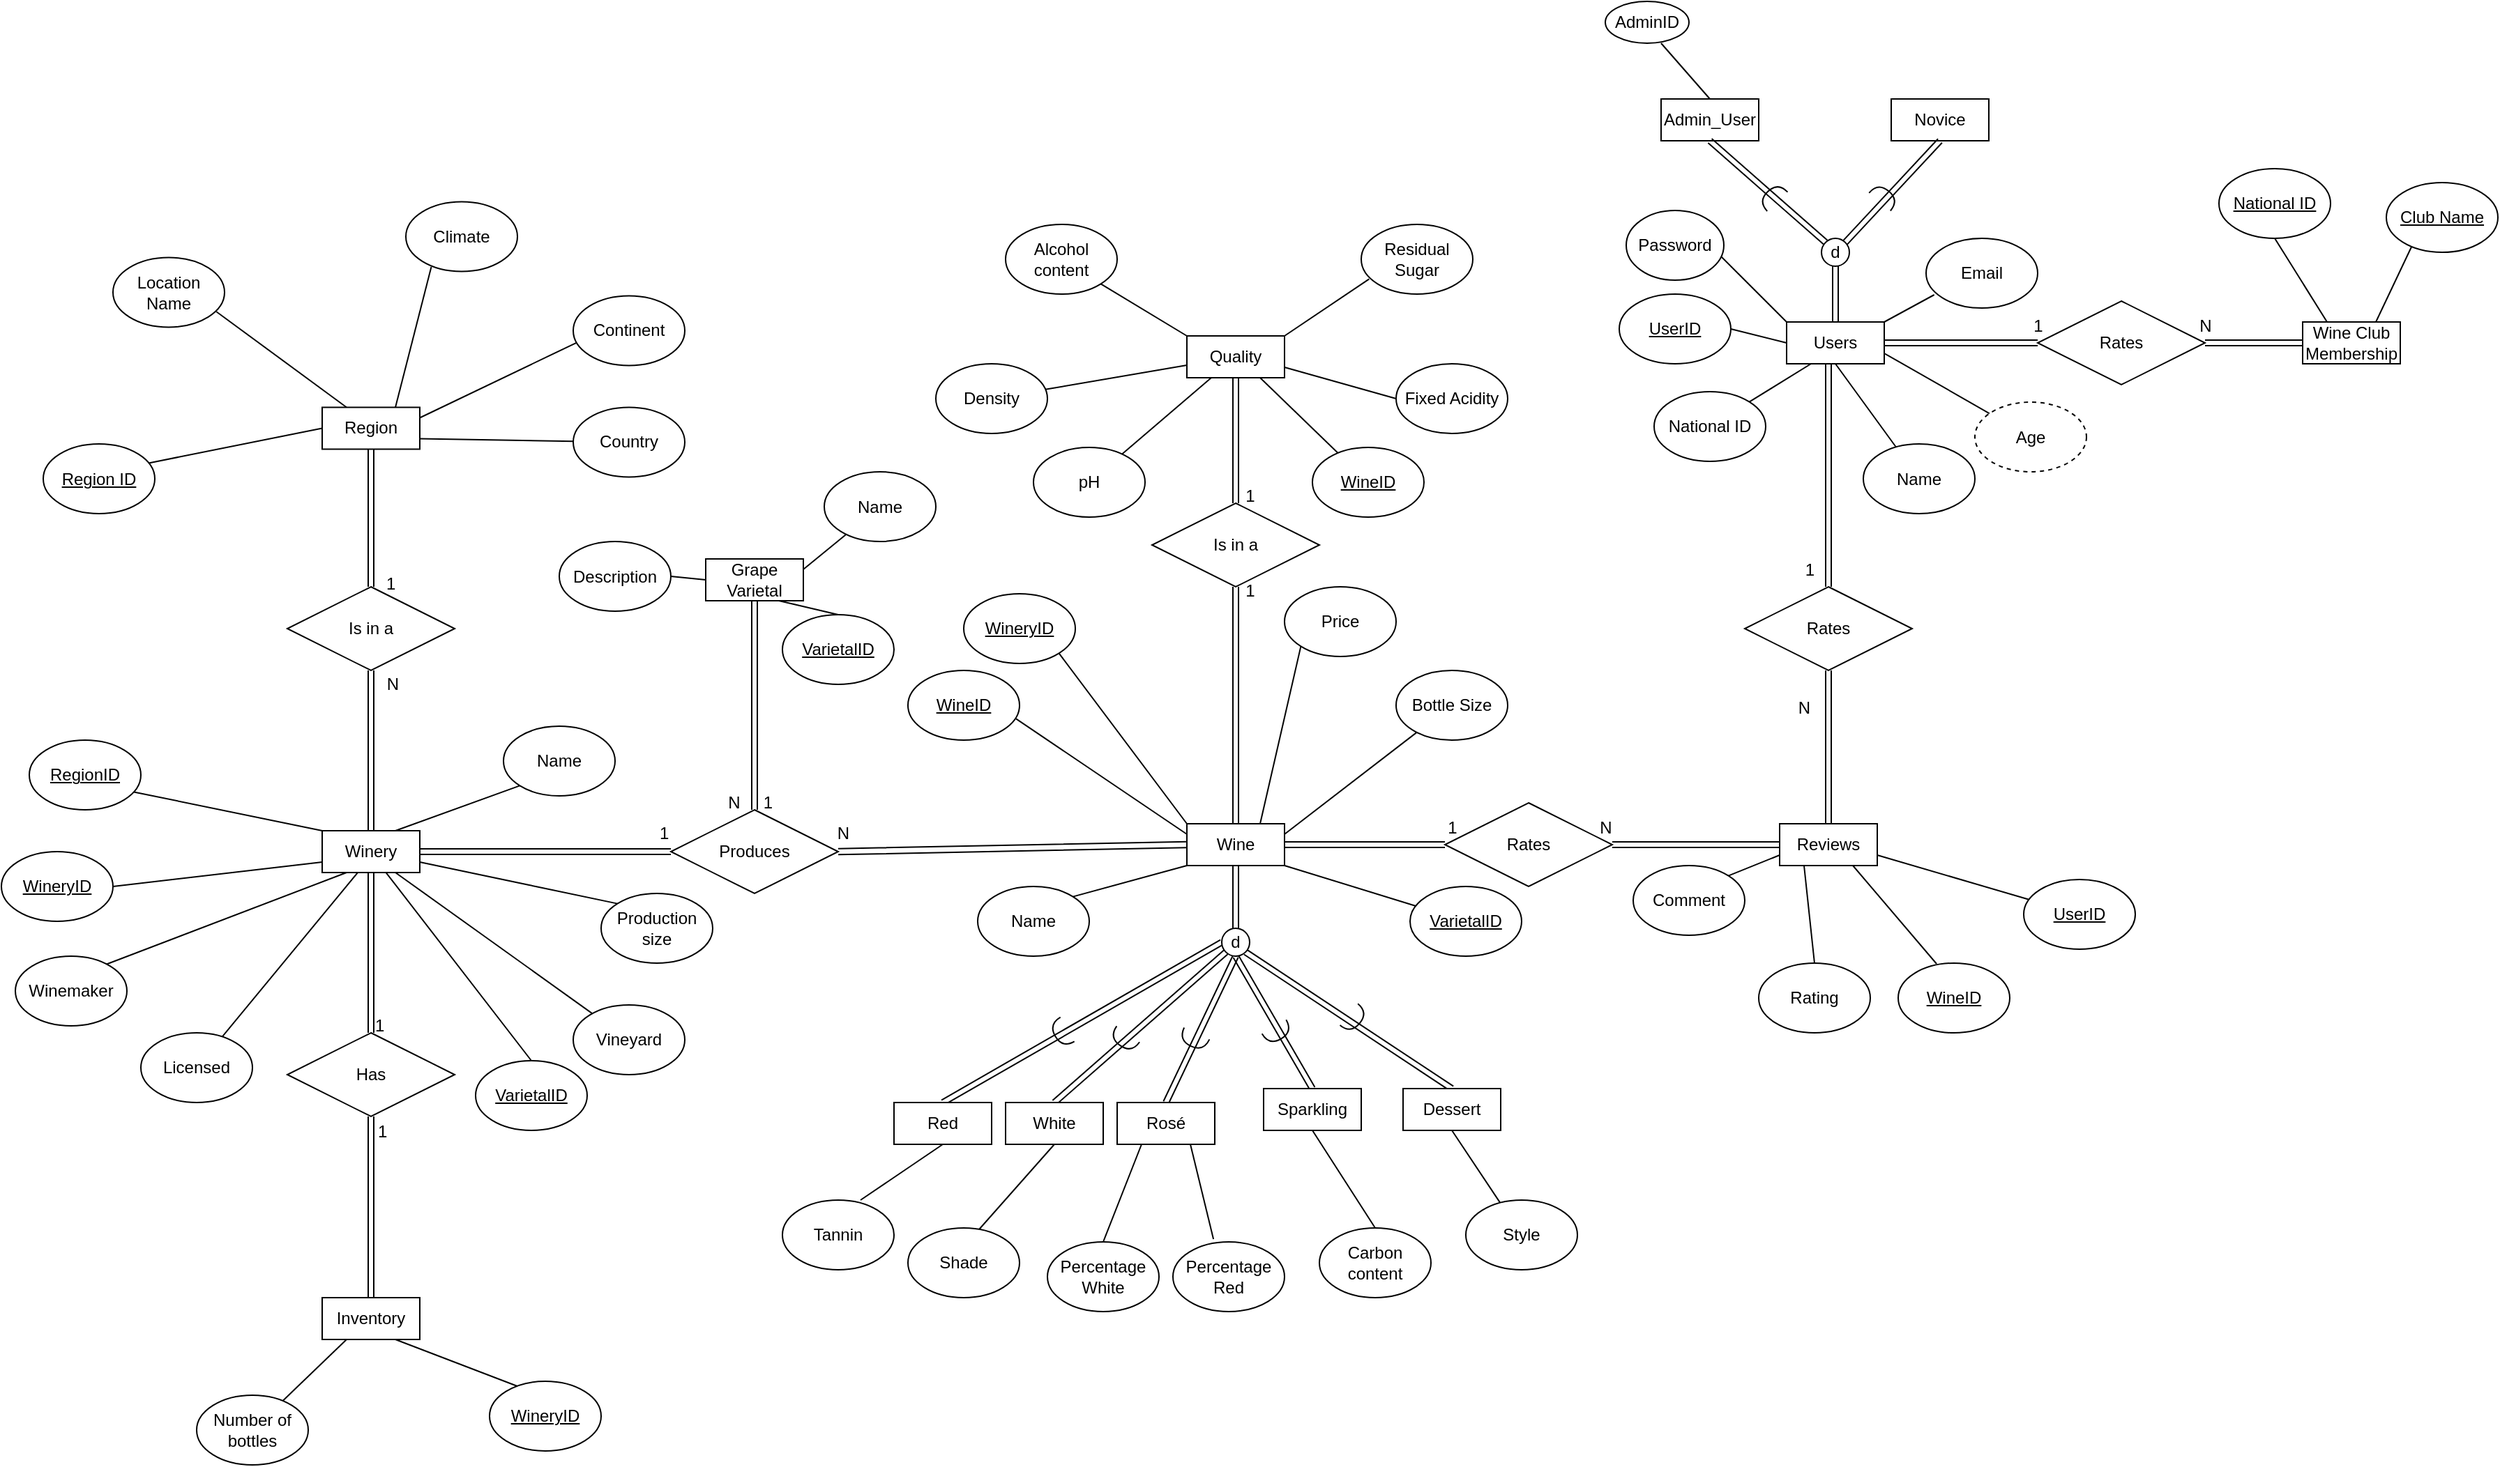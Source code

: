 <mxfile version="21.3.7" type="device">
  <diagram name="Page-1" id="_OWaajc-3fpwD0rDf2_s">
    <mxGraphModel dx="2388" dy="904" grid="1" gridSize="10" guides="1" tooltips="1" connect="1" arrows="1" fold="1" page="0" pageScale="1" pageWidth="1169" pageHeight="827" math="0" shadow="0">
      <root>
        <mxCell id="0" />
        <mxCell id="1" parent="0" />
        <mxCell id="yKqNTpvzBy1KA8ICd-nT-71" style="edgeStyle=none;rounded=0;orthogonalLoop=1;jettySize=auto;html=1;exitX=1;exitY=0;exitDx=0;exitDy=0;entryX=0.073;entryY=0.81;entryDx=0;entryDy=0;entryPerimeter=0;endArrow=none;endFill=0;" parent="1" source="yKqNTpvzBy1KA8ICd-nT-2" target="yKqNTpvzBy1KA8ICd-nT-70" edge="1">
          <mxGeometry relative="1" as="geometry" />
        </mxCell>
        <mxCell id="yKqNTpvzBy1KA8ICd-nT-72" style="edgeStyle=none;rounded=0;orthogonalLoop=1;jettySize=auto;html=1;exitX=1;exitY=0.75;exitDx=0;exitDy=0;endArrow=none;endFill=0;" parent="1" source="yKqNTpvzBy1KA8ICd-nT-2" target="yKqNTpvzBy1KA8ICd-nT-69" edge="1">
          <mxGeometry relative="1" as="geometry" />
        </mxCell>
        <mxCell id="yKqNTpvzBy1KA8ICd-nT-73" style="edgeStyle=none;rounded=0;orthogonalLoop=1;jettySize=auto;html=1;exitX=0.5;exitY=1;exitDx=0;exitDy=0;endArrow=none;endFill=0;" parent="1" source="yKqNTpvzBy1KA8ICd-nT-2" target="yKqNTpvzBy1KA8ICd-nT-68" edge="1">
          <mxGeometry relative="1" as="geometry" />
        </mxCell>
        <mxCell id="yKqNTpvzBy1KA8ICd-nT-74" style="edgeStyle=none;rounded=0;orthogonalLoop=1;jettySize=auto;html=1;exitX=0.25;exitY=1;exitDx=0;exitDy=0;entryX=1;entryY=0;entryDx=0;entryDy=0;endArrow=none;endFill=0;" parent="1" source="yKqNTpvzBy1KA8ICd-nT-2" target="yKqNTpvzBy1KA8ICd-nT-62" edge="1">
          <mxGeometry relative="1" as="geometry" />
        </mxCell>
        <mxCell id="yKqNTpvzBy1KA8ICd-nT-75" style="edgeStyle=none;rounded=0;orthogonalLoop=1;jettySize=auto;html=1;exitX=0;exitY=0.5;exitDx=0;exitDy=0;entryX=1;entryY=0.5;entryDx=0;entryDy=0;endArrow=none;endFill=0;" parent="1" source="yKqNTpvzBy1KA8ICd-nT-2" target="yKqNTpvzBy1KA8ICd-nT-61" edge="1">
          <mxGeometry relative="1" as="geometry" />
        </mxCell>
        <mxCell id="bBw4uAmNYkBWMHcCUEIj-27" style="edgeStyle=orthogonalEdgeStyle;rounded=0;orthogonalLoop=1;jettySize=auto;html=1;exitX=1;exitY=0.5;exitDx=0;exitDy=0;entryX=0;entryY=0.5;entryDx=0;entryDy=0;shape=link;" parent="1" source="yKqNTpvzBy1KA8ICd-nT-2" target="bBw4uAmNYkBWMHcCUEIj-26" edge="1">
          <mxGeometry relative="1" as="geometry" />
        </mxCell>
        <mxCell id="yKqNTpvzBy1KA8ICd-nT-2" value="Users" style="rounded=0;whiteSpace=wrap;html=1;" parent="1" vertex="1">
          <mxGeometry x="850" y="410" width="70" height="30" as="geometry" />
        </mxCell>
        <mxCell id="yKqNTpvzBy1KA8ICd-nT-3" value="d" style="ellipse;whiteSpace=wrap;html=1;aspect=fixed;" parent="1" vertex="1">
          <mxGeometry x="875" y="350" width="20" height="20" as="geometry" />
        </mxCell>
        <mxCell id="yKqNTpvzBy1KA8ICd-nT-4" value="" style="shape=link;html=1;rounded=0;entryX=0.5;entryY=0;entryDx=0;entryDy=0;exitX=0.5;exitY=1;exitDx=0;exitDy=0;" parent="1" source="yKqNTpvzBy1KA8ICd-nT-3" target="yKqNTpvzBy1KA8ICd-nT-2" edge="1">
          <mxGeometry width="100" relative="1" as="geometry">
            <mxPoint x="815" y="390" as="sourcePoint" />
            <mxPoint x="915" y="390" as="targetPoint" />
          </mxGeometry>
        </mxCell>
        <mxCell id="yKqNTpvzBy1KA8ICd-nT-5" value="Admin_User" style="rounded=0;whiteSpace=wrap;html=1;" parent="1" vertex="1">
          <mxGeometry x="760" y="250" width="70" height="30" as="geometry" />
        </mxCell>
        <mxCell id="yKqNTpvzBy1KA8ICd-nT-6" value="Novice" style="rounded=0;whiteSpace=wrap;html=1;" parent="1" vertex="1">
          <mxGeometry x="925" y="250" width="70" height="30" as="geometry" />
        </mxCell>
        <mxCell id="yKqNTpvzBy1KA8ICd-nT-8" value="" style="shape=link;html=1;rounded=0;entryX=1;entryY=0;entryDx=0;entryDy=0;exitX=0.5;exitY=1;exitDx=0;exitDy=0;" parent="1" source="yKqNTpvzBy1KA8ICd-nT-6" target="yKqNTpvzBy1KA8ICd-nT-3" edge="1">
          <mxGeometry width="100" relative="1" as="geometry">
            <mxPoint x="890" y="380" as="sourcePoint" />
            <mxPoint x="890" y="420" as="targetPoint" />
          </mxGeometry>
        </mxCell>
        <mxCell id="yKqNTpvzBy1KA8ICd-nT-9" value="" style="shape=link;html=1;rounded=0;entryX=0;entryY=0;entryDx=0;entryDy=0;exitX=0.5;exitY=1;exitDx=0;exitDy=0;" parent="1" source="yKqNTpvzBy1KA8ICd-nT-5" target="yKqNTpvzBy1KA8ICd-nT-3" edge="1">
          <mxGeometry width="100" relative="1" as="geometry">
            <mxPoint x="960" y="300" as="sourcePoint" />
            <mxPoint x="897" y="363" as="targetPoint" />
          </mxGeometry>
        </mxCell>
        <mxCell id="yKqNTpvzBy1KA8ICd-nT-85" style="edgeStyle=none;rounded=0;orthogonalLoop=1;jettySize=auto;html=1;exitX=0;exitY=0.75;exitDx=0;exitDy=0;entryX=1;entryY=0;entryDx=0;entryDy=0;endArrow=none;endFill=0;" parent="1" source="yKqNTpvzBy1KA8ICd-nT-10" target="yKqNTpvzBy1KA8ICd-nT-82" edge="1">
          <mxGeometry relative="1" as="geometry" />
        </mxCell>
        <mxCell id="yKqNTpvzBy1KA8ICd-nT-86" style="edgeStyle=none;rounded=0;orthogonalLoop=1;jettySize=auto;html=1;exitX=0.25;exitY=1;exitDx=0;exitDy=0;entryX=0.5;entryY=0;entryDx=0;entryDy=0;endArrow=none;endFill=0;" parent="1" source="yKqNTpvzBy1KA8ICd-nT-10" target="yKqNTpvzBy1KA8ICd-nT-81" edge="1">
          <mxGeometry relative="1" as="geometry" />
        </mxCell>
        <mxCell id="yKqNTpvzBy1KA8ICd-nT-87" style="edgeStyle=none;rounded=0;orthogonalLoop=1;jettySize=auto;html=1;exitX=0.75;exitY=1;exitDx=0;exitDy=0;entryX=0.344;entryY=0.01;entryDx=0;entryDy=0;entryPerimeter=0;endArrow=none;endFill=0;" parent="1" source="yKqNTpvzBy1KA8ICd-nT-10" target="yKqNTpvzBy1KA8ICd-nT-84" edge="1">
          <mxGeometry relative="1" as="geometry" />
        </mxCell>
        <mxCell id="yKqNTpvzBy1KA8ICd-nT-88" style="edgeStyle=none;rounded=0;orthogonalLoop=1;jettySize=auto;html=1;exitX=1;exitY=0.75;exitDx=0;exitDy=0;endArrow=none;endFill=0;" parent="1" source="yKqNTpvzBy1KA8ICd-nT-10" target="yKqNTpvzBy1KA8ICd-nT-83" edge="1">
          <mxGeometry relative="1" as="geometry" />
        </mxCell>
        <mxCell id="yKqNTpvzBy1KA8ICd-nT-10" value="Reviews" style="rounded=0;whiteSpace=wrap;html=1;" parent="1" vertex="1">
          <mxGeometry x="845" y="770" width="70" height="30" as="geometry" />
        </mxCell>
        <mxCell id="yKqNTpvzBy1KA8ICd-nT-96" style="edgeStyle=none;rounded=0;orthogonalLoop=1;jettySize=auto;html=1;exitX=0;exitY=0;exitDx=0;exitDy=0;entryX=1;entryY=1;entryDx=0;entryDy=0;endArrow=none;endFill=0;" parent="1" source="yKqNTpvzBy1KA8ICd-nT-12" target="yKqNTpvzBy1KA8ICd-nT-91" edge="1">
          <mxGeometry relative="1" as="geometry" />
        </mxCell>
        <mxCell id="yKqNTpvzBy1KA8ICd-nT-97" style="edgeStyle=none;rounded=0;orthogonalLoop=1;jettySize=auto;html=1;exitX=0.75;exitY=0;exitDx=0;exitDy=0;entryX=0;entryY=1;entryDx=0;entryDy=0;endArrow=none;endFill=0;" parent="1" source="yKqNTpvzBy1KA8ICd-nT-12" target="yKqNTpvzBy1KA8ICd-nT-92" edge="1">
          <mxGeometry relative="1" as="geometry" />
        </mxCell>
        <mxCell id="yKqNTpvzBy1KA8ICd-nT-98" style="edgeStyle=none;rounded=0;orthogonalLoop=1;jettySize=auto;html=1;exitX=1;exitY=0.25;exitDx=0;exitDy=0;endArrow=none;endFill=0;" parent="1" source="yKqNTpvzBy1KA8ICd-nT-12" target="yKqNTpvzBy1KA8ICd-nT-94" edge="1">
          <mxGeometry relative="1" as="geometry" />
        </mxCell>
        <mxCell id="yKqNTpvzBy1KA8ICd-nT-99" style="edgeStyle=none;rounded=0;orthogonalLoop=1;jettySize=auto;html=1;exitX=0;exitY=0.25;exitDx=0;exitDy=0;entryX=0.969;entryY=0.693;entryDx=0;entryDy=0;entryPerimeter=0;endArrow=none;endFill=0;" parent="1" source="yKqNTpvzBy1KA8ICd-nT-12" target="yKqNTpvzBy1KA8ICd-nT-90" edge="1">
          <mxGeometry relative="1" as="geometry" />
        </mxCell>
        <mxCell id="yKqNTpvzBy1KA8ICd-nT-100" style="edgeStyle=none;rounded=0;orthogonalLoop=1;jettySize=auto;html=1;exitX=0;exitY=1;exitDx=0;exitDy=0;entryX=1;entryY=0;entryDx=0;entryDy=0;endArrow=none;endFill=0;" parent="1" source="yKqNTpvzBy1KA8ICd-nT-12" target="yKqNTpvzBy1KA8ICd-nT-89" edge="1">
          <mxGeometry relative="1" as="geometry" />
        </mxCell>
        <mxCell id="yKqNTpvzBy1KA8ICd-nT-161" style="edgeStyle=none;rounded=0;orthogonalLoop=1;jettySize=auto;html=1;exitX=1;exitY=1;exitDx=0;exitDy=0;endArrow=none;endFill=0;" parent="1" source="yKqNTpvzBy1KA8ICd-nT-12" target="yKqNTpvzBy1KA8ICd-nT-159" edge="1">
          <mxGeometry relative="1" as="geometry" />
        </mxCell>
        <mxCell id="bBw4uAmNYkBWMHcCUEIj-21" style="edgeStyle=orthogonalEdgeStyle;rounded=0;orthogonalLoop=1;jettySize=auto;html=1;exitX=0.5;exitY=0;exitDx=0;exitDy=0;entryX=0.5;entryY=1;entryDx=0;entryDy=0;shape=link;" parent="1" source="yKqNTpvzBy1KA8ICd-nT-12" target="bBw4uAmNYkBWMHcCUEIj-20" edge="1">
          <mxGeometry relative="1" as="geometry" />
        </mxCell>
        <mxCell id="bBw4uAmNYkBWMHcCUEIj-32" style="edgeStyle=orthogonalEdgeStyle;rounded=0;orthogonalLoop=1;jettySize=auto;html=1;exitX=1;exitY=0.5;exitDx=0;exitDy=0;entryX=0;entryY=0.5;entryDx=0;entryDy=0;shape=link;" parent="1" source="yKqNTpvzBy1KA8ICd-nT-12" target="bBw4uAmNYkBWMHcCUEIj-31" edge="1">
          <mxGeometry relative="1" as="geometry" />
        </mxCell>
        <mxCell id="bBw4uAmNYkBWMHcCUEIj-51" style="edgeStyle=orthogonalEdgeStyle;rounded=0;orthogonalLoop=1;jettySize=auto;html=1;exitX=0.5;exitY=1;exitDx=0;exitDy=0;entryX=0.5;entryY=0;entryDx=0;entryDy=0;shape=link;" parent="1" source="yKqNTpvzBy1KA8ICd-nT-12" target="bBw4uAmNYkBWMHcCUEIj-50" edge="1">
          <mxGeometry relative="1" as="geometry" />
        </mxCell>
        <mxCell id="yKqNTpvzBy1KA8ICd-nT-12" value="Wine" style="rounded=0;whiteSpace=wrap;html=1;" parent="1" vertex="1">
          <mxGeometry x="420" y="770" width="70" height="30" as="geometry" />
        </mxCell>
        <mxCell id="yKqNTpvzBy1KA8ICd-nT-136" style="edgeStyle=none;rounded=0;orthogonalLoop=1;jettySize=auto;html=1;exitX=0.75;exitY=0;exitDx=0;exitDy=0;entryX=0;entryY=1;entryDx=0;entryDy=0;endArrow=none;endFill=0;" parent="1" source="yKqNTpvzBy1KA8ICd-nT-14" target="yKqNTpvzBy1KA8ICd-nT-125" edge="1">
          <mxGeometry relative="1" as="geometry" />
        </mxCell>
        <mxCell id="yKqNTpvzBy1KA8ICd-nT-137" style="edgeStyle=none;rounded=0;orthogonalLoop=1;jettySize=auto;html=1;exitX=0;exitY=0;exitDx=0;exitDy=0;entryX=0.938;entryY=0.744;entryDx=0;entryDy=0;entryPerimeter=0;endArrow=none;endFill=0;" parent="1" source="yKqNTpvzBy1KA8ICd-nT-14" target="yKqNTpvzBy1KA8ICd-nT-124" edge="1">
          <mxGeometry relative="1" as="geometry" />
        </mxCell>
        <mxCell id="yKqNTpvzBy1KA8ICd-nT-138" style="edgeStyle=none;rounded=0;orthogonalLoop=1;jettySize=auto;html=1;exitX=0;exitY=0.75;exitDx=0;exitDy=0;entryX=1;entryY=0.5;entryDx=0;entryDy=0;endArrow=none;endFill=0;" parent="1" source="yKqNTpvzBy1KA8ICd-nT-14" target="yKqNTpvzBy1KA8ICd-nT-123" edge="1">
          <mxGeometry relative="1" as="geometry" />
        </mxCell>
        <mxCell id="yKqNTpvzBy1KA8ICd-nT-141" style="edgeStyle=none;rounded=0;orthogonalLoop=1;jettySize=auto;html=1;exitX=1;exitY=0.75;exitDx=0;exitDy=0;entryX=0;entryY=0;entryDx=0;entryDy=0;endArrow=none;endFill=0;" parent="1" source="yKqNTpvzBy1KA8ICd-nT-14" target="yKqNTpvzBy1KA8ICd-nT-139" edge="1">
          <mxGeometry relative="1" as="geometry" />
        </mxCell>
        <mxCell id="yKqNTpvzBy1KA8ICd-nT-143" style="edgeStyle=none;rounded=0;orthogonalLoop=1;jettySize=auto;html=1;exitX=0.25;exitY=1;exitDx=0;exitDy=0;entryX=0.798;entryY=0.128;entryDx=0;entryDy=0;entryPerimeter=0;endArrow=none;endFill=0;" parent="1" source="yKqNTpvzBy1KA8ICd-nT-14" target="yKqNTpvzBy1KA8ICd-nT-142" edge="1">
          <mxGeometry relative="1" as="geometry" />
        </mxCell>
        <mxCell id="yKqNTpvzBy1KA8ICd-nT-147" style="edgeStyle=none;rounded=0;orthogonalLoop=1;jettySize=auto;html=1;exitX=0.374;exitY=0.973;exitDx=0;exitDy=0;exitPerimeter=0;endArrow=none;endFill=0;" parent="1" source="yKqNTpvzBy1KA8ICd-nT-14" target="yKqNTpvzBy1KA8ICd-nT-146" edge="1">
          <mxGeometry relative="1" as="geometry" />
        </mxCell>
        <mxCell id="bBw4uAmNYkBWMHcCUEIj-3" style="rounded=0;orthogonalLoop=1;jettySize=auto;html=1;exitX=0.643;exitY=0.967;exitDx=0;exitDy=0;entryX=0.5;entryY=0;entryDx=0;entryDy=0;endArrow=none;endFill=0;exitPerimeter=0;" parent="1" source="yKqNTpvzBy1KA8ICd-nT-14" target="bBw4uAmNYkBWMHcCUEIj-2" edge="1">
          <mxGeometry relative="1" as="geometry" />
        </mxCell>
        <mxCell id="bBw4uAmNYkBWMHcCUEIj-9" style="edgeStyle=orthogonalEdgeStyle;rounded=0;orthogonalLoop=1;jettySize=auto;html=1;exitX=0.5;exitY=0;exitDx=0;exitDy=0;entryX=0.5;entryY=1;entryDx=0;entryDy=0;shape=link;" parent="1" source="yKqNTpvzBy1KA8ICd-nT-14" target="bBw4uAmNYkBWMHcCUEIj-8" edge="1">
          <mxGeometry relative="1" as="geometry" />
        </mxCell>
        <mxCell id="bBw4uAmNYkBWMHcCUEIj-16" style="edgeStyle=orthogonalEdgeStyle;rounded=0;orthogonalLoop=1;jettySize=auto;html=1;exitX=0.5;exitY=1;exitDx=0;exitDy=0;entryX=0.5;entryY=0;entryDx=0;entryDy=0;shape=link;" parent="1" source="yKqNTpvzBy1KA8ICd-nT-14" target="bBw4uAmNYkBWMHcCUEIj-15" edge="1">
          <mxGeometry relative="1" as="geometry" />
        </mxCell>
        <mxCell id="yKqNTpvzBy1KA8ICd-nT-14" value="Winery" style="rounded=0;whiteSpace=wrap;html=1;" parent="1" vertex="1">
          <mxGeometry x="-200" y="775" width="70" height="30" as="geometry" />
        </mxCell>
        <mxCell id="yKqNTpvzBy1KA8ICd-nT-47" style="edgeStyle=none;rounded=0;orthogonalLoop=1;jettySize=auto;html=1;exitX=0;exitY=0.5;exitDx=0;exitDy=0;entryX=0.938;entryY=0.277;entryDx=0;entryDy=0;endArrow=none;endFill=0;entryPerimeter=0;" parent="1" source="yKqNTpvzBy1KA8ICd-nT-15" target="yKqNTpvzBy1KA8ICd-nT-45" edge="1">
          <mxGeometry relative="1" as="geometry" />
        </mxCell>
        <mxCell id="yKqNTpvzBy1KA8ICd-nT-48" style="edgeStyle=none;rounded=0;orthogonalLoop=1;jettySize=auto;html=1;exitX=0.25;exitY=0;exitDx=0;exitDy=0;entryX=0.927;entryY=0.777;entryDx=0;entryDy=0;endArrow=none;endFill=0;entryPerimeter=0;" parent="1" source="yKqNTpvzBy1KA8ICd-nT-15" target="yKqNTpvzBy1KA8ICd-nT-46" edge="1">
          <mxGeometry relative="1" as="geometry" />
        </mxCell>
        <mxCell id="yKqNTpvzBy1KA8ICd-nT-50" style="edgeStyle=none;rounded=0;orthogonalLoop=1;jettySize=auto;html=1;exitX=0.75;exitY=0;exitDx=0;exitDy=0;entryX=0.228;entryY=0.936;entryDx=0;entryDy=0;endArrow=none;endFill=0;entryPerimeter=0;" parent="1" source="yKqNTpvzBy1KA8ICd-nT-15" target="yKqNTpvzBy1KA8ICd-nT-49" edge="1">
          <mxGeometry relative="1" as="geometry" />
        </mxCell>
        <mxCell id="yKqNTpvzBy1KA8ICd-nT-52" style="edgeStyle=none;rounded=0;orthogonalLoop=1;jettySize=auto;html=1;exitX=1;exitY=0.25;exitDx=0;exitDy=0;entryX=0.048;entryY=0.658;entryDx=0;entryDy=0;entryPerimeter=0;endArrow=none;endFill=0;" parent="1" source="yKqNTpvzBy1KA8ICd-nT-15" target="yKqNTpvzBy1KA8ICd-nT-51" edge="1">
          <mxGeometry relative="1" as="geometry" />
        </mxCell>
        <mxCell id="yKqNTpvzBy1KA8ICd-nT-55" style="edgeStyle=none;rounded=0;orthogonalLoop=1;jettySize=auto;html=1;exitX=1;exitY=0.75;exitDx=0;exitDy=0;endArrow=none;endFill=0;" parent="1" source="yKqNTpvzBy1KA8ICd-nT-15" target="yKqNTpvzBy1KA8ICd-nT-54" edge="1">
          <mxGeometry relative="1" as="geometry" />
        </mxCell>
        <mxCell id="yKqNTpvzBy1KA8ICd-nT-15" value="Region" style="rounded=0;whiteSpace=wrap;html=1;" parent="1" vertex="1">
          <mxGeometry x="-200" y="471.25" width="70" height="30" as="geometry" />
        </mxCell>
        <mxCell id="yKqNTpvzBy1KA8ICd-nT-151" style="edgeStyle=none;rounded=0;orthogonalLoop=1;jettySize=auto;html=1;exitX=0.25;exitY=1;exitDx=0;exitDy=0;endArrow=none;endFill=0;" parent="1" source="yKqNTpvzBy1KA8ICd-nT-16" target="yKqNTpvzBy1KA8ICd-nT-150" edge="1">
          <mxGeometry relative="1" as="geometry" />
        </mxCell>
        <mxCell id="yKqNTpvzBy1KA8ICd-nT-153" style="edgeStyle=none;rounded=0;orthogonalLoop=1;jettySize=auto;html=1;exitX=0.75;exitY=1;exitDx=0;exitDy=0;entryX=0.253;entryY=0.072;entryDx=0;entryDy=0;entryPerimeter=0;endArrow=none;endFill=0;" parent="1" source="yKqNTpvzBy1KA8ICd-nT-16" target="yKqNTpvzBy1KA8ICd-nT-152" edge="1">
          <mxGeometry relative="1" as="geometry" />
        </mxCell>
        <mxCell id="yKqNTpvzBy1KA8ICd-nT-16" value="Inventory" style="rounded=0;whiteSpace=wrap;html=1;" parent="1" vertex="1">
          <mxGeometry x="-200" y="1110" width="70" height="30" as="geometry" />
        </mxCell>
        <mxCell id="bBw4uAmNYkBWMHcCUEIj-40" style="rounded=0;orthogonalLoop=1;jettySize=auto;html=1;exitX=0.5;exitY=1;exitDx=0;exitDy=0;entryX=0.7;entryY=0;entryDx=0;entryDy=0;endArrow=none;endFill=0;entryPerimeter=0;" parent="1" source="yKqNTpvzBy1KA8ICd-nT-17" target="bBw4uAmNYkBWMHcCUEIj-36" edge="1">
          <mxGeometry relative="1" as="geometry" />
        </mxCell>
        <mxCell id="bBw4uAmNYkBWMHcCUEIj-53" style="edgeStyle=none;rounded=0;orthogonalLoop=1;jettySize=auto;html=1;exitX=0.5;exitY=0;exitDx=0;exitDy=0;entryX=0;entryY=0.5;entryDx=0;entryDy=0;shape=link;" parent="1" source="yKqNTpvzBy1KA8ICd-nT-17" target="bBw4uAmNYkBWMHcCUEIj-50" edge="1">
          <mxGeometry relative="1" as="geometry" />
        </mxCell>
        <mxCell id="yKqNTpvzBy1KA8ICd-nT-17" value="Red" style="rounded=0;whiteSpace=wrap;html=1;" parent="1" vertex="1">
          <mxGeometry x="210" y="970" width="70" height="30" as="geometry" />
        </mxCell>
        <mxCell id="yKqNTpvzBy1KA8ICd-nT-102" style="edgeStyle=none;rounded=0;orthogonalLoop=1;jettySize=auto;html=1;exitX=0.5;exitY=1;exitDx=0;exitDy=0;endArrow=none;endFill=0;" parent="1" source="yKqNTpvzBy1KA8ICd-nT-18" target="yKqNTpvzBy1KA8ICd-nT-101" edge="1">
          <mxGeometry relative="1" as="geometry" />
        </mxCell>
        <mxCell id="bBw4uAmNYkBWMHcCUEIj-57" style="edgeStyle=none;rounded=0;orthogonalLoop=1;jettySize=auto;html=1;exitX=0.5;exitY=0;exitDx=0;exitDy=0;entryX=1;entryY=1;entryDx=0;entryDy=0;shape=link;movable=0;resizable=0;rotatable=0;deletable=0;editable=0;locked=1;connectable=0;" parent="1" source="yKqNTpvzBy1KA8ICd-nT-18" target="bBw4uAmNYkBWMHcCUEIj-50" edge="1">
          <mxGeometry relative="1" as="geometry" />
        </mxCell>
        <mxCell id="yKqNTpvzBy1KA8ICd-nT-18" value="Dessert" style="rounded=0;whiteSpace=wrap;html=1;" parent="1" vertex="1">
          <mxGeometry x="575" y="960" width="70" height="30" as="geometry" />
        </mxCell>
        <mxCell id="bBw4uAmNYkBWMHcCUEIj-42" style="rounded=0;orthogonalLoop=1;jettySize=auto;html=1;exitX=0.5;exitY=1;exitDx=0;exitDy=0;entryX=0.638;entryY=0.02;entryDx=0;entryDy=0;endArrow=none;endFill=0;entryPerimeter=0;" parent="1" source="yKqNTpvzBy1KA8ICd-nT-20" target="bBw4uAmNYkBWMHcCUEIj-41" edge="1">
          <mxGeometry relative="1" as="geometry" />
        </mxCell>
        <mxCell id="bBw4uAmNYkBWMHcCUEIj-54" style="edgeStyle=none;rounded=0;orthogonalLoop=1;jettySize=auto;html=1;exitX=0.5;exitY=0;exitDx=0;exitDy=0;entryX=0;entryY=1;entryDx=0;entryDy=0;shape=link;movable=0;resizable=0;rotatable=0;deletable=0;editable=0;locked=1;connectable=0;" parent="1" source="yKqNTpvzBy1KA8ICd-nT-20" target="bBw4uAmNYkBWMHcCUEIj-50" edge="1">
          <mxGeometry relative="1" as="geometry" />
        </mxCell>
        <mxCell id="yKqNTpvzBy1KA8ICd-nT-20" value="White" style="rounded=0;whiteSpace=wrap;html=1;" parent="1" vertex="1">
          <mxGeometry x="290" y="970" width="70" height="30" as="geometry" />
        </mxCell>
        <mxCell id="bBw4uAmNYkBWMHcCUEIj-47" style="rounded=0;orthogonalLoop=1;jettySize=auto;html=1;exitX=0.25;exitY=1;exitDx=0;exitDy=0;entryX=0.5;entryY=0;entryDx=0;entryDy=0;endArrow=none;endFill=0;" parent="1" source="yKqNTpvzBy1KA8ICd-nT-21" target="bBw4uAmNYkBWMHcCUEIj-45" edge="1">
          <mxGeometry relative="1" as="geometry" />
        </mxCell>
        <mxCell id="bBw4uAmNYkBWMHcCUEIj-48" style="rounded=0;orthogonalLoop=1;jettySize=auto;html=1;exitX=0.75;exitY=1;exitDx=0;exitDy=0;entryX=0.363;entryY=-0.04;entryDx=0;entryDy=0;entryPerimeter=0;endArrow=none;endFill=0;" parent="1" source="yKqNTpvzBy1KA8ICd-nT-21" target="bBw4uAmNYkBWMHcCUEIj-46" edge="1">
          <mxGeometry relative="1" as="geometry" />
        </mxCell>
        <mxCell id="bBw4uAmNYkBWMHcCUEIj-55" style="edgeStyle=none;rounded=0;orthogonalLoop=1;jettySize=auto;html=1;exitX=0.5;exitY=0;exitDx=0;exitDy=0;entryX=0.5;entryY=1;entryDx=0;entryDy=0;shape=link;movable=0;resizable=0;rotatable=0;deletable=0;editable=0;locked=1;connectable=0;" parent="1" source="yKqNTpvzBy1KA8ICd-nT-21" target="bBw4uAmNYkBWMHcCUEIj-50" edge="1">
          <mxGeometry relative="1" as="geometry" />
        </mxCell>
        <mxCell id="yKqNTpvzBy1KA8ICd-nT-21" value="Rosé" style="rounded=0;whiteSpace=wrap;html=1;" parent="1" vertex="1">
          <mxGeometry x="370" y="970" width="70" height="30" as="geometry" />
        </mxCell>
        <mxCell id="bBw4uAmNYkBWMHcCUEIj-44" style="rounded=0;orthogonalLoop=1;jettySize=auto;html=1;exitX=0.5;exitY=1;exitDx=0;exitDy=0;entryX=0.5;entryY=0;entryDx=0;entryDy=0;endArrow=none;endFill=0;" parent="1" source="yKqNTpvzBy1KA8ICd-nT-22" target="bBw4uAmNYkBWMHcCUEIj-43" edge="1">
          <mxGeometry relative="1" as="geometry" />
        </mxCell>
        <mxCell id="bBw4uAmNYkBWMHcCUEIj-56" style="edgeStyle=none;rounded=0;orthogonalLoop=1;jettySize=auto;html=1;exitX=0.5;exitY=0;exitDx=0;exitDy=0;entryX=0.5;entryY=1;entryDx=0;entryDy=0;shape=link;movable=0;resizable=0;rotatable=0;deletable=0;editable=0;locked=1;connectable=0;" parent="1" source="yKqNTpvzBy1KA8ICd-nT-22" target="bBw4uAmNYkBWMHcCUEIj-50" edge="1">
          <mxGeometry relative="1" as="geometry" />
        </mxCell>
        <mxCell id="yKqNTpvzBy1KA8ICd-nT-22" value="Sparkling" style="rounded=0;whiteSpace=wrap;html=1;" parent="1" vertex="1">
          <mxGeometry x="475" y="960" width="70" height="30" as="geometry" />
        </mxCell>
        <mxCell id="yKqNTpvzBy1KA8ICd-nT-115" style="edgeStyle=none;rounded=0;orthogonalLoop=1;jettySize=auto;html=1;exitX=0;exitY=0;exitDx=0;exitDy=0;entryX=1;entryY=1;entryDx=0;entryDy=0;endArrow=none;endFill=0;" parent="1" source="yKqNTpvzBy1KA8ICd-nT-24" target="yKqNTpvzBy1KA8ICd-nT-109" edge="1">
          <mxGeometry relative="1" as="geometry" />
        </mxCell>
        <mxCell id="yKqNTpvzBy1KA8ICd-nT-116" value="" style="edgeStyle=none;rounded=0;orthogonalLoop=1;jettySize=auto;html=1;endArrow=none;endFill=0;" parent="1" source="yKqNTpvzBy1KA8ICd-nT-24" target="yKqNTpvzBy1KA8ICd-nT-110" edge="1">
          <mxGeometry relative="1" as="geometry" />
        </mxCell>
        <mxCell id="yKqNTpvzBy1KA8ICd-nT-117" style="edgeStyle=none;rounded=0;orthogonalLoop=1;jettySize=auto;html=1;exitX=0.25;exitY=1;exitDx=0;exitDy=0;endArrow=none;endFill=0;" parent="1" source="yKqNTpvzBy1KA8ICd-nT-24" target="yKqNTpvzBy1KA8ICd-nT-111" edge="1">
          <mxGeometry relative="1" as="geometry" />
        </mxCell>
        <mxCell id="yKqNTpvzBy1KA8ICd-nT-118" style="edgeStyle=none;rounded=0;orthogonalLoop=1;jettySize=auto;html=1;exitX=0.75;exitY=1;exitDx=0;exitDy=0;endArrow=none;endFill=0;" parent="1" source="yKqNTpvzBy1KA8ICd-nT-24" target="yKqNTpvzBy1KA8ICd-nT-114" edge="1">
          <mxGeometry relative="1" as="geometry" />
        </mxCell>
        <mxCell id="yKqNTpvzBy1KA8ICd-nT-121" style="edgeStyle=none;rounded=0;orthogonalLoop=1;jettySize=auto;html=1;exitX=1;exitY=0;exitDx=0;exitDy=0;entryX=0.071;entryY=0.783;entryDx=0;entryDy=0;entryPerimeter=0;endArrow=none;endFill=0;" parent="1" source="yKqNTpvzBy1KA8ICd-nT-24" target="yKqNTpvzBy1KA8ICd-nT-112" edge="1">
          <mxGeometry relative="1" as="geometry" />
        </mxCell>
        <mxCell id="yKqNTpvzBy1KA8ICd-nT-122" style="edgeStyle=none;rounded=0;orthogonalLoop=1;jettySize=auto;html=1;exitX=1;exitY=0.75;exitDx=0;exitDy=0;entryX=0;entryY=0.5;entryDx=0;entryDy=0;endArrow=none;endFill=0;" parent="1" source="yKqNTpvzBy1KA8ICd-nT-24" target="yKqNTpvzBy1KA8ICd-nT-113" edge="1">
          <mxGeometry relative="1" as="geometry" />
        </mxCell>
        <mxCell id="yKqNTpvzBy1KA8ICd-nT-24" value="Quality" style="rounded=0;whiteSpace=wrap;html=1;" parent="1" vertex="1">
          <mxGeometry x="420" y="420" width="70" height="30" as="geometry" />
        </mxCell>
        <mxCell id="yKqNTpvzBy1KA8ICd-nT-45" value="&lt;u class=&quot;custom-cursor-default-hover&quot;&gt;Region ID&lt;/u&gt;" style="ellipse;whiteSpace=wrap;html=1;" parent="1" vertex="1">
          <mxGeometry x="-400" y="497.5" width="80" height="50" as="geometry" />
        </mxCell>
        <mxCell id="yKqNTpvzBy1KA8ICd-nT-46" value="&lt;span class=&quot;custom-cursor-default-hover&quot;&gt;Location Name&lt;/span&gt;" style="ellipse;whiteSpace=wrap;html=1;" parent="1" vertex="1">
          <mxGeometry x="-350" y="363.75" width="80" height="50" as="geometry" />
        </mxCell>
        <mxCell id="yKqNTpvzBy1KA8ICd-nT-49" value="&lt;span class=&quot;custom-cursor-default-hover&quot;&gt;Climate&lt;/span&gt;" style="ellipse;whiteSpace=wrap;html=1;" parent="1" vertex="1">
          <mxGeometry x="-140" y="323.75" width="80" height="50" as="geometry" />
        </mxCell>
        <mxCell id="yKqNTpvzBy1KA8ICd-nT-51" value="&lt;span class=&quot;custom-cursor-default-hover&quot;&gt;Continent&lt;/span&gt;" style="ellipse;whiteSpace=wrap;html=1;" parent="1" vertex="1">
          <mxGeometry x="-20" y="391.25" width="80" height="50" as="geometry" />
        </mxCell>
        <mxCell id="yKqNTpvzBy1KA8ICd-nT-77" style="edgeStyle=none;rounded=0;orthogonalLoop=1;jettySize=auto;html=1;exitX=0.25;exitY=0;exitDx=0;exitDy=0;entryX=0.5;entryY=1;entryDx=0;entryDy=0;endArrow=none;endFill=0;" parent="1" source="yKqNTpvzBy1KA8ICd-nT-53" target="yKqNTpvzBy1KA8ICd-nT-76" edge="1">
          <mxGeometry relative="1" as="geometry" />
        </mxCell>
        <mxCell id="yKqNTpvzBy1KA8ICd-nT-79" style="edgeStyle=none;rounded=0;orthogonalLoop=1;jettySize=auto;html=1;exitX=0.75;exitY=0;exitDx=0;exitDy=0;entryX=0.229;entryY=0.91;entryDx=0;entryDy=0;entryPerimeter=0;endArrow=none;endFill=0;" parent="1" source="yKqNTpvzBy1KA8ICd-nT-53" target="yKqNTpvzBy1KA8ICd-nT-78" edge="1">
          <mxGeometry relative="1" as="geometry" />
        </mxCell>
        <mxCell id="yKqNTpvzBy1KA8ICd-nT-53" value="Wine Club Membership" style="rounded=0;whiteSpace=wrap;html=1;" parent="1" vertex="1">
          <mxGeometry x="1220" y="410" width="70" height="30" as="geometry" />
        </mxCell>
        <mxCell id="yKqNTpvzBy1KA8ICd-nT-54" value="&lt;span class=&quot;custom-cursor-default-hover&quot;&gt;Country&lt;/span&gt;" style="ellipse;whiteSpace=wrap;html=1;" parent="1" vertex="1">
          <mxGeometry x="-20" y="471.25" width="80" height="50" as="geometry" />
        </mxCell>
        <mxCell id="yKqNTpvzBy1KA8ICd-nT-156" style="edgeStyle=none;rounded=0;orthogonalLoop=1;jettySize=auto;html=1;exitX=0;exitY=0.5;exitDx=0;exitDy=0;entryX=1;entryY=0.5;entryDx=0;entryDy=0;endArrow=none;endFill=0;" parent="1" source="yKqNTpvzBy1KA8ICd-nT-60" target="yKqNTpvzBy1KA8ICd-nT-155" edge="1">
          <mxGeometry relative="1" as="geometry" />
        </mxCell>
        <mxCell id="yKqNTpvzBy1KA8ICd-nT-157" style="edgeStyle=none;rounded=0;orthogonalLoop=1;jettySize=auto;html=1;exitX=1;exitY=0.25;exitDx=0;exitDy=0;endArrow=none;endFill=0;" parent="1" source="yKqNTpvzBy1KA8ICd-nT-60" target="yKqNTpvzBy1KA8ICd-nT-154" edge="1">
          <mxGeometry relative="1" as="geometry" />
        </mxCell>
        <mxCell id="yKqNTpvzBy1KA8ICd-nT-160" style="edgeStyle=none;rounded=0;orthogonalLoop=1;jettySize=auto;html=1;exitX=0.75;exitY=1;exitDx=0;exitDy=0;entryX=0.5;entryY=0;entryDx=0;entryDy=0;endArrow=none;endFill=0;" parent="1" source="yKqNTpvzBy1KA8ICd-nT-60" target="yKqNTpvzBy1KA8ICd-nT-158" edge="1">
          <mxGeometry relative="1" as="geometry" />
        </mxCell>
        <mxCell id="yKqNTpvzBy1KA8ICd-nT-60" value="Grape Varietal" style="rounded=0;whiteSpace=wrap;html=1;" parent="1" vertex="1">
          <mxGeometry x="75" y="580" width="70" height="30" as="geometry" />
        </mxCell>
        <mxCell id="yKqNTpvzBy1KA8ICd-nT-61" value="&lt;span class=&quot;custom-cursor-default-hover&quot;&gt;&lt;u&gt;UserID&lt;/u&gt;&lt;/span&gt;" style="ellipse;whiteSpace=wrap;html=1;" parent="1" vertex="1">
          <mxGeometry x="730" y="390" width="80" height="50" as="geometry" />
        </mxCell>
        <mxCell id="yKqNTpvzBy1KA8ICd-nT-62" value="&lt;span class=&quot;custom-cursor-default-hover&quot;&gt;National ID&lt;/span&gt;" style="ellipse;whiteSpace=wrap;html=1;" parent="1" vertex="1">
          <mxGeometry x="755" y="460" width="80" height="50" as="geometry" />
        </mxCell>
        <mxCell id="yKqNTpvzBy1KA8ICd-nT-65" value="" style="shape=requiredInterface;html=1;verticalLabelPosition=bottom;sketch=0;rotation=-50;" parent="1" vertex="1">
          <mxGeometry x="915" y="310" width="10" height="20" as="geometry" />
        </mxCell>
        <mxCell id="yKqNTpvzBy1KA8ICd-nT-67" value="" style="shape=requiredInterface;html=1;verticalLabelPosition=bottom;sketch=0;rotation=-133;" parent="1" vertex="1">
          <mxGeometry x="835" y="310" width="10" height="20" as="geometry" />
        </mxCell>
        <mxCell id="yKqNTpvzBy1KA8ICd-nT-68" value="&lt;span class=&quot;custom-cursor-default-hover&quot;&gt;Name&lt;/span&gt;" style="ellipse;whiteSpace=wrap;html=1;" parent="1" vertex="1">
          <mxGeometry x="905" y="497.5" width="80" height="50" as="geometry" />
        </mxCell>
        <mxCell id="yKqNTpvzBy1KA8ICd-nT-69" value="&lt;span class=&quot;custom-cursor-default-hover&quot;&gt;Age&lt;/span&gt;" style="ellipse;whiteSpace=wrap;html=1;dashed=1;" parent="1" vertex="1">
          <mxGeometry x="985" y="467.5" width="80" height="50" as="geometry" />
        </mxCell>
        <mxCell id="yKqNTpvzBy1KA8ICd-nT-70" value="&lt;span class=&quot;custom-cursor-default-hover&quot;&gt;Email&lt;/span&gt;" style="ellipse;whiteSpace=wrap;html=1;" parent="1" vertex="1">
          <mxGeometry x="950" y="350" width="80" height="50" as="geometry" />
        </mxCell>
        <mxCell id="yKqNTpvzBy1KA8ICd-nT-76" value="&lt;span class=&quot;custom-cursor-default-hover&quot;&gt;&lt;u&gt;National ID&lt;/u&gt;&lt;/span&gt;" style="ellipse;whiteSpace=wrap;html=1;" parent="1" vertex="1">
          <mxGeometry x="1160" y="300" width="80" height="50" as="geometry" />
        </mxCell>
        <mxCell id="yKqNTpvzBy1KA8ICd-nT-78" value="&lt;span class=&quot;custom-cursor-default-hover&quot;&gt;&lt;u&gt;Club Name&lt;/u&gt;&lt;/span&gt;" style="ellipse;whiteSpace=wrap;html=1;" parent="1" vertex="1">
          <mxGeometry x="1280" y="310" width="80" height="50" as="geometry" />
        </mxCell>
        <mxCell id="yKqNTpvzBy1KA8ICd-nT-81" value="&lt;span class=&quot;custom-cursor-default-hover&quot;&gt;Rating&lt;/span&gt;" style="ellipse;whiteSpace=wrap;html=1;" parent="1" vertex="1">
          <mxGeometry x="830" y="870" width="80" height="50" as="geometry" />
        </mxCell>
        <mxCell id="yKqNTpvzBy1KA8ICd-nT-82" value="&lt;span class=&quot;custom-cursor-default-hover&quot;&gt;Comment&lt;/span&gt;" style="ellipse;whiteSpace=wrap;html=1;" parent="1" vertex="1">
          <mxGeometry x="740" y="800" width="80" height="50" as="geometry" />
        </mxCell>
        <mxCell id="yKqNTpvzBy1KA8ICd-nT-83" value="&lt;span class=&quot;custom-cursor-default-hover&quot;&gt;&lt;u&gt;UserID&lt;/u&gt;&lt;/span&gt;" style="ellipse;whiteSpace=wrap;html=1;" parent="1" vertex="1">
          <mxGeometry x="1020" y="810" width="80" height="50" as="geometry" />
        </mxCell>
        <mxCell id="yKqNTpvzBy1KA8ICd-nT-84" value="&lt;span class=&quot;custom-cursor-default-hover&quot;&gt;&lt;u&gt;WineID&lt;/u&gt;&lt;/span&gt;" style="ellipse;whiteSpace=wrap;html=1;" parent="1" vertex="1">
          <mxGeometry x="930" y="870" width="80" height="50" as="geometry" />
        </mxCell>
        <mxCell id="yKqNTpvzBy1KA8ICd-nT-89" value="&lt;span class=&quot;custom-cursor-default-hover&quot;&gt;Name&lt;/span&gt;" style="ellipse;whiteSpace=wrap;html=1;" parent="1" vertex="1">
          <mxGeometry x="270" y="815" width="80" height="50" as="geometry" />
        </mxCell>
        <mxCell id="yKqNTpvzBy1KA8ICd-nT-90" value="&lt;span class=&quot;custom-cursor-default-hover&quot;&gt;&lt;u&gt;WineID&lt;/u&gt;&lt;/span&gt;" style="ellipse;whiteSpace=wrap;html=1;" parent="1" vertex="1">
          <mxGeometry x="220" y="660" width="80" height="50" as="geometry" />
        </mxCell>
        <mxCell id="yKqNTpvzBy1KA8ICd-nT-91" value="&lt;span class=&quot;custom-cursor-default-hover&quot;&gt;&lt;u&gt;WineryID&lt;/u&gt;&lt;/span&gt;" style="ellipse;whiteSpace=wrap;html=1;" parent="1" vertex="1">
          <mxGeometry x="260" y="605" width="80" height="50" as="geometry" />
        </mxCell>
        <mxCell id="yKqNTpvzBy1KA8ICd-nT-92" value="&lt;span class=&quot;custom-cursor-default-hover&quot;&gt;Price&lt;/span&gt;" style="ellipse;whiteSpace=wrap;html=1;" parent="1" vertex="1">
          <mxGeometry x="490" y="600" width="80" height="50" as="geometry" />
        </mxCell>
        <mxCell id="yKqNTpvzBy1KA8ICd-nT-94" value="&lt;span class=&quot;custom-cursor-default-hover&quot;&gt;Bottle Size&lt;/span&gt;" style="ellipse;whiteSpace=wrap;html=1;" parent="1" vertex="1">
          <mxGeometry x="570" y="660" width="80" height="50" as="geometry" />
        </mxCell>
        <mxCell id="yKqNTpvzBy1KA8ICd-nT-101" value="&lt;span class=&quot;custom-cursor-default-hover&quot;&gt;Style&lt;/span&gt;" style="ellipse;whiteSpace=wrap;html=1;" parent="1" vertex="1">
          <mxGeometry x="620" y="1040" width="80" height="50" as="geometry" />
        </mxCell>
        <mxCell id="yKqNTpvzBy1KA8ICd-nT-109" value="&lt;span class=&quot;custom-cursor-default-hover&quot;&gt;Alcohol content&lt;/span&gt;" style="ellipse;whiteSpace=wrap;html=1;" parent="1" vertex="1">
          <mxGeometry x="290" y="340" width="80" height="50" as="geometry" />
        </mxCell>
        <mxCell id="yKqNTpvzBy1KA8ICd-nT-110" value="&lt;span class=&quot;custom-cursor-default-hover&quot;&gt;Density&lt;/span&gt;" style="ellipse;whiteSpace=wrap;html=1;" parent="1" vertex="1">
          <mxGeometry x="240" y="440" width="80" height="50" as="geometry" />
        </mxCell>
        <mxCell id="yKqNTpvzBy1KA8ICd-nT-111" value="&lt;span class=&quot;custom-cursor-default-hover&quot;&gt;pH&lt;/span&gt;" style="ellipse;whiteSpace=wrap;html=1;" parent="1" vertex="1">
          <mxGeometry x="310" y="500" width="80" height="50" as="geometry" />
        </mxCell>
        <mxCell id="yKqNTpvzBy1KA8ICd-nT-112" value="&lt;span class=&quot;custom-cursor-default-hover&quot;&gt;Residual Sugar&lt;/span&gt;" style="ellipse;whiteSpace=wrap;html=1;" parent="1" vertex="1">
          <mxGeometry x="545" y="340" width="80" height="50" as="geometry" />
        </mxCell>
        <mxCell id="yKqNTpvzBy1KA8ICd-nT-113" value="Fixed Acidity" style="ellipse;whiteSpace=wrap;html=1;" parent="1" vertex="1">
          <mxGeometry x="570" y="440" width="80" height="50" as="geometry" />
        </mxCell>
        <mxCell id="yKqNTpvzBy1KA8ICd-nT-114" value="&lt;span class=&quot;custom-cursor-default-hover&quot;&gt;&lt;u&gt;WineID&lt;/u&gt;&lt;/span&gt;" style="ellipse;whiteSpace=wrap;html=1;" parent="1" vertex="1">
          <mxGeometry x="510" y="500" width="80" height="50" as="geometry" />
        </mxCell>
        <mxCell id="yKqNTpvzBy1KA8ICd-nT-123" value="&lt;span class=&quot;custom-cursor-default-hover&quot;&gt;&lt;u&gt;WineryID&lt;/u&gt;&lt;/span&gt;" style="ellipse;whiteSpace=wrap;html=1;" parent="1" vertex="1">
          <mxGeometry x="-430" y="790" width="80" height="50" as="geometry" />
        </mxCell>
        <mxCell id="yKqNTpvzBy1KA8ICd-nT-124" value="&lt;span class=&quot;custom-cursor-default-hover&quot;&gt;&lt;u&gt;RegionID&lt;/u&gt;&lt;/span&gt;" style="ellipse;whiteSpace=wrap;html=1;" parent="1" vertex="1">
          <mxGeometry x="-410" y="710" width="80" height="50" as="geometry" />
        </mxCell>
        <mxCell id="yKqNTpvzBy1KA8ICd-nT-125" value="&lt;span class=&quot;custom-cursor-default-hover&quot;&gt;Name&lt;/span&gt;" style="ellipse;whiteSpace=wrap;html=1;" parent="1" vertex="1">
          <mxGeometry x="-70" y="700" width="80" height="50" as="geometry" />
        </mxCell>
        <mxCell id="yKqNTpvzBy1KA8ICd-nT-139" value="&lt;span class=&quot;custom-cursor-default-hover&quot;&gt;Production size&lt;/span&gt;" style="ellipse;whiteSpace=wrap;html=1;" parent="1" vertex="1">
          <mxGeometry y="820" width="80" height="50" as="geometry" />
        </mxCell>
        <mxCell id="yKqNTpvzBy1KA8ICd-nT-142" value="&lt;span class=&quot;custom-cursor-default-hover&quot;&gt;Winemaker&lt;/span&gt;" style="ellipse;whiteSpace=wrap;html=1;" parent="1" vertex="1">
          <mxGeometry x="-420" y="865" width="80" height="50" as="geometry" />
        </mxCell>
        <mxCell id="yKqNTpvzBy1KA8ICd-nT-146" value="&lt;span class=&quot;custom-cursor-default-hover&quot;&gt;Licensed&lt;/span&gt;" style="ellipse;whiteSpace=wrap;html=1;" parent="1" vertex="1">
          <mxGeometry x="-330" y="920" width="80" height="50" as="geometry" />
        </mxCell>
        <mxCell id="yKqNTpvzBy1KA8ICd-nT-148" style="edgeStyle=none;rounded=0;orthogonalLoop=1;jettySize=auto;html=1;endArrow=none;endFill=0;exitX=0.75;exitY=1;exitDx=0;exitDy=0;" parent="1" source="yKqNTpvzBy1KA8ICd-nT-14" target="yKqNTpvzBy1KA8ICd-nT-149" edge="1">
          <mxGeometry relative="1" as="geometry">
            <mxPoint x="-110" y="890" as="sourcePoint" />
          </mxGeometry>
        </mxCell>
        <mxCell id="yKqNTpvzBy1KA8ICd-nT-149" value="&lt;span class=&quot;custom-cursor-default-hover&quot;&gt;Vineyard&lt;/span&gt;" style="ellipse;whiteSpace=wrap;html=1;" parent="1" vertex="1">
          <mxGeometry x="-20" y="900" width="80" height="50" as="geometry" />
        </mxCell>
        <mxCell id="yKqNTpvzBy1KA8ICd-nT-150" value="&lt;span class=&quot;custom-cursor-default-hover&quot;&gt;Number of bottles&lt;/span&gt;" style="ellipse;whiteSpace=wrap;html=1;" parent="1" vertex="1">
          <mxGeometry x="-290" y="1180" width="80" height="50" as="geometry" />
        </mxCell>
        <mxCell id="yKqNTpvzBy1KA8ICd-nT-152" value="&lt;span class=&quot;custom-cursor-default-hover&quot;&gt;&lt;u&gt;WineryID&lt;/u&gt;&lt;/span&gt;" style="ellipse;whiteSpace=wrap;html=1;" parent="1" vertex="1">
          <mxGeometry x="-80" y="1170" width="80" height="50" as="geometry" />
        </mxCell>
        <mxCell id="yKqNTpvzBy1KA8ICd-nT-154" value="&lt;span class=&quot;custom-cursor-default-hover&quot;&gt;Name&lt;/span&gt;" style="ellipse;whiteSpace=wrap;html=1;" parent="1" vertex="1">
          <mxGeometry x="160" y="517.5" width="80" height="50" as="geometry" />
        </mxCell>
        <mxCell id="yKqNTpvzBy1KA8ICd-nT-155" value="&lt;span class=&quot;custom-cursor-default-hover&quot;&gt;Description&lt;/span&gt;" style="ellipse;whiteSpace=wrap;html=1;" parent="1" vertex="1">
          <mxGeometry x="-30" y="567.5" width="80" height="50" as="geometry" />
        </mxCell>
        <mxCell id="yKqNTpvzBy1KA8ICd-nT-158" value="&lt;u class=&quot;custom-cursor-default-hover&quot; style=&quot;border-color: var(--border-color);&quot;&gt;VarietalID&lt;/u&gt;" style="ellipse;whiteSpace=wrap;html=1;" parent="1" vertex="1">
          <mxGeometry x="130" y="620" width="80" height="50" as="geometry" />
        </mxCell>
        <mxCell id="yKqNTpvzBy1KA8ICd-nT-159" value="&lt;u class=&quot;custom-cursor-default-hover&quot; style=&quot;border-color: var(--border-color);&quot;&gt;VarietalID&lt;/u&gt;" style="ellipse;whiteSpace=wrap;html=1;" parent="1" vertex="1">
          <mxGeometry x="580" y="815" width="80" height="50" as="geometry" />
        </mxCell>
        <mxCell id="epXwrt9EgfoQDbiwn7uX-3" value="Rates" style="shape=rhombus;perimeter=rhombusPerimeter;whiteSpace=wrap;html=1;align=center;" parent="1" vertex="1">
          <mxGeometry x="820" y="600" width="120" height="60" as="geometry" />
        </mxCell>
        <mxCell id="epXwrt9EgfoQDbiwn7uX-4" value="" style="shape=link;html=1;rounded=0;exitX=0.5;exitY=0;exitDx=0;exitDy=0;" parent="1" source="epXwrt9EgfoQDbiwn7uX-3" edge="1">
          <mxGeometry relative="1" as="geometry">
            <mxPoint x="695" y="524.29" as="sourcePoint" />
            <mxPoint x="880" y="440" as="targetPoint" />
          </mxGeometry>
        </mxCell>
        <mxCell id="epXwrt9EgfoQDbiwn7uX-5" value="1" style="resizable=0;html=1;whiteSpace=wrap;align=right;verticalAlign=bottom;" parent="epXwrt9EgfoQDbiwn7uX-4" connectable="0" vertex="1">
          <mxGeometry x="1" relative="1" as="geometry">
            <mxPoint x="-9" y="156" as="offset" />
          </mxGeometry>
        </mxCell>
        <mxCell id="epXwrt9EgfoQDbiwn7uX-6" value="" style="shape=link;html=1;rounded=0;exitX=0.5;exitY=1;exitDx=0;exitDy=0;entryX=0.5;entryY=0;entryDx=0;entryDy=0;" parent="1" source="epXwrt9EgfoQDbiwn7uX-3" target="yKqNTpvzBy1KA8ICd-nT-10" edge="1">
          <mxGeometry relative="1" as="geometry">
            <mxPoint x="890" y="684.29" as="sourcePoint" />
            <mxPoint x="1050" y="684.29" as="targetPoint" />
          </mxGeometry>
        </mxCell>
        <mxCell id="epXwrt9EgfoQDbiwn7uX-7" value="N" style="resizable=0;html=1;whiteSpace=wrap;align=right;verticalAlign=bottom;" parent="epXwrt9EgfoQDbiwn7uX-6" connectable="0" vertex="1">
          <mxGeometry x="1" relative="1" as="geometry">
            <mxPoint x="-12" y="-75" as="offset" />
          </mxGeometry>
        </mxCell>
        <mxCell id="epXwrt9EgfoQDbiwn7uX-12" value="" style="shape=link;html=1;rounded=0;width=4.286;entryX=0;entryY=0.5;entryDx=0;entryDy=0;exitX=1;exitY=0.5;exitDx=0;exitDy=0;" parent="1" source="epXwrt9EgfoQDbiwn7uX-8" target="yKqNTpvzBy1KA8ICd-nT-12" edge="1">
          <mxGeometry relative="1" as="geometry">
            <mxPoint x="10" y="754.29" as="sourcePoint" />
            <mxPoint x="170" y="754.29" as="targetPoint" />
          </mxGeometry>
        </mxCell>
        <mxCell id="epXwrt9EgfoQDbiwn7uX-14" value="N" style="resizable=0;html=1;whiteSpace=wrap;align=right;verticalAlign=bottom;" parent="epXwrt9EgfoQDbiwn7uX-12" connectable="0" vertex="1">
          <mxGeometry x="1" relative="1" as="geometry">
            <mxPoint x="-240" as="offset" />
          </mxGeometry>
        </mxCell>
        <mxCell id="epXwrt9EgfoQDbiwn7uX-15" value="" style="shape=link;html=1;rounded=0;exitX=1;exitY=0.5;exitDx=0;exitDy=0;entryX=0;entryY=0.5;entryDx=0;entryDy=0;" parent="1" source="yKqNTpvzBy1KA8ICd-nT-14" target="epXwrt9EgfoQDbiwn7uX-8" edge="1">
          <mxGeometry relative="1" as="geometry">
            <mxPoint x="10" y="754.29" as="sourcePoint" />
            <mxPoint x="170" y="754.29" as="targetPoint" />
          </mxGeometry>
        </mxCell>
        <mxCell id="epXwrt9EgfoQDbiwn7uX-16" value="1" style="resizable=0;html=1;whiteSpace=wrap;align=left;verticalAlign=bottom;" parent="epXwrt9EgfoQDbiwn7uX-15" connectable="0" vertex="1">
          <mxGeometry x="-1" relative="1" as="geometry">
            <mxPoint x="170" y="-5" as="offset" />
          </mxGeometry>
        </mxCell>
        <mxCell id="bBw4uAmNYkBWMHcCUEIj-4" style="rounded=0;orthogonalLoop=1;jettySize=auto;html=1;exitX=0.5;exitY=0;exitDx=0;exitDy=0;entryX=0.5;entryY=1;entryDx=0;entryDy=0;shape=link;" parent="1" source="epXwrt9EgfoQDbiwn7uX-8" target="yKqNTpvzBy1KA8ICd-nT-60" edge="1">
          <mxGeometry relative="1" as="geometry" />
        </mxCell>
        <mxCell id="epXwrt9EgfoQDbiwn7uX-8" value="Produces" style="shape=rhombus;perimeter=rhombusPerimeter;whiteSpace=wrap;html=1;align=center;" parent="1" vertex="1">
          <mxGeometry x="50" y="760" width="120" height="60" as="geometry" />
        </mxCell>
        <mxCell id="bBw4uAmNYkBWMHcCUEIj-2" value="&lt;u class=&quot;custom-cursor-default-hover&quot; style=&quot;border-color: var(--border-color);&quot;&gt;VarietalID&lt;/u&gt;" style="ellipse;whiteSpace=wrap;html=1;" parent="1" vertex="1">
          <mxGeometry x="-90" y="940" width="80" height="50" as="geometry" />
        </mxCell>
        <mxCell id="bBw4uAmNYkBWMHcCUEIj-5" value="1" style="resizable=0;html=1;whiteSpace=wrap;align=right;verticalAlign=bottom;" parent="1" connectable="0" vertex="1">
          <mxGeometry x="190.0" y="800.001" as="geometry">
            <mxPoint x="-66" y="-37" as="offset" />
          </mxGeometry>
        </mxCell>
        <mxCell id="bBw4uAmNYkBWMHcCUEIj-10" style="edgeStyle=orthogonalEdgeStyle;rounded=0;orthogonalLoop=1;jettySize=auto;html=1;exitX=0.5;exitY=0;exitDx=0;exitDy=0;entryX=0.5;entryY=1;entryDx=0;entryDy=0;shape=link;" parent="1" source="bBw4uAmNYkBWMHcCUEIj-8" target="yKqNTpvzBy1KA8ICd-nT-15" edge="1">
          <mxGeometry relative="1" as="geometry" />
        </mxCell>
        <mxCell id="bBw4uAmNYkBWMHcCUEIj-8" value="Is in a" style="shape=rhombus;perimeter=rhombusPerimeter;whiteSpace=wrap;html=1;align=center;" parent="1" vertex="1">
          <mxGeometry x="-225" y="600" width="120" height="60" as="geometry" />
        </mxCell>
        <mxCell id="bBw4uAmNYkBWMHcCUEIj-12" value="1" style="resizable=0;html=1;whiteSpace=wrap;align=left;verticalAlign=bottom;" parent="1" connectable="0" vertex="1">
          <mxGeometry x="60" y="805" as="geometry">
            <mxPoint x="-216" y="-199" as="offset" />
          </mxGeometry>
        </mxCell>
        <mxCell id="bBw4uAmNYkBWMHcCUEIj-13" value="N" style="resizable=0;html=1;whiteSpace=wrap;align=right;verticalAlign=bottom;" parent="1" connectable="0" vertex="1">
          <mxGeometry x="189.95" y="795.001" as="geometry">
            <mxPoint x="-333" y="-117" as="offset" />
          </mxGeometry>
        </mxCell>
        <mxCell id="bBw4uAmNYkBWMHcCUEIj-17" style="edgeStyle=orthogonalEdgeStyle;rounded=0;orthogonalLoop=1;jettySize=auto;html=1;exitX=0.5;exitY=1;exitDx=0;exitDy=0;entryX=0.5;entryY=0;entryDx=0;entryDy=0;shape=link;" parent="1" source="bBw4uAmNYkBWMHcCUEIj-15" target="yKqNTpvzBy1KA8ICd-nT-16" edge="1">
          <mxGeometry relative="1" as="geometry" />
        </mxCell>
        <mxCell id="bBw4uAmNYkBWMHcCUEIj-15" value="Has" style="shape=rhombus;perimeter=rhombusPerimeter;whiteSpace=wrap;html=1;align=center;" parent="1" vertex="1">
          <mxGeometry x="-225" y="920" width="120" height="60" as="geometry" />
        </mxCell>
        <mxCell id="bBw4uAmNYkBWMHcCUEIj-18" value="1" style="resizable=0;html=1;whiteSpace=wrap;align=left;verticalAlign=bottom;" parent="1" connectable="0" vertex="1">
          <mxGeometry x="40" y="790" as="geometry">
            <mxPoint x="-204" y="133" as="offset" />
          </mxGeometry>
        </mxCell>
        <mxCell id="bBw4uAmNYkBWMHcCUEIj-19" value="1" style="resizable=0;html=1;whiteSpace=wrap;align=left;verticalAlign=bottom;" parent="1" connectable="0" vertex="1">
          <mxGeometry x="250" y="560" as="geometry">
            <mxPoint x="-412" y="439" as="offset" />
          </mxGeometry>
        </mxCell>
        <mxCell id="bBw4uAmNYkBWMHcCUEIj-22" style="edgeStyle=orthogonalEdgeStyle;rounded=0;orthogonalLoop=1;jettySize=auto;html=1;exitX=0.5;exitY=0;exitDx=0;exitDy=0;entryX=0.5;entryY=1;entryDx=0;entryDy=0;shape=link;" parent="1" source="bBw4uAmNYkBWMHcCUEIj-20" target="yKqNTpvzBy1KA8ICd-nT-24" edge="1">
          <mxGeometry relative="1" as="geometry" />
        </mxCell>
        <mxCell id="bBw4uAmNYkBWMHcCUEIj-20" value="Is in a" style="shape=rhombus;perimeter=rhombusPerimeter;whiteSpace=wrap;html=1;align=center;" parent="1" vertex="1">
          <mxGeometry x="395" y="540" width="120" height="60" as="geometry" />
        </mxCell>
        <mxCell id="bBw4uAmNYkBWMHcCUEIj-23" value="1" style="text;html=1;align=center;verticalAlign=middle;resizable=0;points=[];autosize=1;strokeColor=none;fillColor=none;" parent="1" vertex="1">
          <mxGeometry x="450" y="587.5" width="30" height="30" as="geometry" />
        </mxCell>
        <mxCell id="bBw4uAmNYkBWMHcCUEIj-24" value="1" style="text;html=1;align=center;verticalAlign=middle;resizable=0;points=[];autosize=1;strokeColor=none;fillColor=none;" parent="1" vertex="1">
          <mxGeometry x="450" y="520" width="30" height="30" as="geometry" />
        </mxCell>
        <mxCell id="bBw4uAmNYkBWMHcCUEIj-28" style="edgeStyle=orthogonalEdgeStyle;rounded=0;orthogonalLoop=1;jettySize=auto;html=1;exitX=1;exitY=0.5;exitDx=0;exitDy=0;shape=link;" parent="1" source="bBw4uAmNYkBWMHcCUEIj-26" target="yKqNTpvzBy1KA8ICd-nT-53" edge="1">
          <mxGeometry relative="1" as="geometry" />
        </mxCell>
        <mxCell id="bBw4uAmNYkBWMHcCUEIj-26" value="Rates" style="shape=rhombus;perimeter=rhombusPerimeter;whiteSpace=wrap;html=1;align=center;" parent="1" vertex="1">
          <mxGeometry x="1030" y="395" width="120" height="60" as="geometry" />
        </mxCell>
        <mxCell id="bBw4uAmNYkBWMHcCUEIj-29" value="1" style="text;html=1;align=center;verticalAlign=middle;resizable=0;points=[];autosize=1;strokeColor=none;fillColor=none;" parent="1" vertex="1">
          <mxGeometry x="1015" y="398" width="30" height="30" as="geometry" />
        </mxCell>
        <mxCell id="bBw4uAmNYkBWMHcCUEIj-30" value="N" style="text;html=1;align=center;verticalAlign=middle;resizable=0;points=[];autosize=1;strokeColor=none;fillColor=none;" parent="1" vertex="1">
          <mxGeometry x="1135" y="398" width="30" height="30" as="geometry" />
        </mxCell>
        <mxCell id="bBw4uAmNYkBWMHcCUEIj-33" style="edgeStyle=orthogonalEdgeStyle;rounded=0;orthogonalLoop=1;jettySize=auto;html=1;exitX=1;exitY=0.5;exitDx=0;exitDy=0;entryX=0;entryY=0.5;entryDx=0;entryDy=0;shape=link;" parent="1" source="bBw4uAmNYkBWMHcCUEIj-31" target="yKqNTpvzBy1KA8ICd-nT-10" edge="1">
          <mxGeometry relative="1" as="geometry" />
        </mxCell>
        <mxCell id="bBw4uAmNYkBWMHcCUEIj-31" value="Rates" style="shape=rhombus;perimeter=rhombusPerimeter;whiteSpace=wrap;html=1;align=center;" parent="1" vertex="1">
          <mxGeometry x="605" y="755" width="120" height="60" as="geometry" />
        </mxCell>
        <mxCell id="bBw4uAmNYkBWMHcCUEIj-34" value="1" style="text;html=1;align=center;verticalAlign=middle;resizable=0;points=[];autosize=1;strokeColor=none;fillColor=none;" parent="1" vertex="1">
          <mxGeometry x="595" y="758" width="30" height="30" as="geometry" />
        </mxCell>
        <mxCell id="bBw4uAmNYkBWMHcCUEIj-35" value="N" style="text;html=1;align=center;verticalAlign=middle;resizable=0;points=[];autosize=1;strokeColor=none;fillColor=none;" parent="1" vertex="1">
          <mxGeometry x="705" y="758" width="30" height="30" as="geometry" />
        </mxCell>
        <mxCell id="bBw4uAmNYkBWMHcCUEIj-36" value="&lt;span class=&quot;custom-cursor-default-hover&quot;&gt;Tannin&lt;/span&gt;" style="ellipse;whiteSpace=wrap;html=1;" parent="1" vertex="1">
          <mxGeometry x="130" y="1040" width="80" height="50" as="geometry" />
        </mxCell>
        <mxCell id="bBw4uAmNYkBWMHcCUEIj-41" value="&lt;span class=&quot;custom-cursor-default-hover&quot;&gt;Shade&lt;/span&gt;" style="ellipse;whiteSpace=wrap;html=1;" parent="1" vertex="1">
          <mxGeometry x="220" y="1060" width="80" height="50" as="geometry" />
        </mxCell>
        <mxCell id="bBw4uAmNYkBWMHcCUEIj-43" value="&lt;span class=&quot;custom-cursor-default-hover&quot;&gt;Carbon content&lt;/span&gt;" style="ellipse;whiteSpace=wrap;html=1;" parent="1" vertex="1">
          <mxGeometry x="515" y="1060" width="80" height="50" as="geometry" />
        </mxCell>
        <mxCell id="bBw4uAmNYkBWMHcCUEIj-45" value="&lt;span class=&quot;custom-cursor-default-hover&quot;&gt;Percentage White&lt;/span&gt;" style="ellipse;whiteSpace=wrap;html=1;" parent="1" vertex="1">
          <mxGeometry x="320" y="1070" width="80" height="50" as="geometry" />
        </mxCell>
        <mxCell id="bBw4uAmNYkBWMHcCUEIj-46" value="Percentage Red" style="ellipse;whiteSpace=wrap;html=1;" parent="1" vertex="1">
          <mxGeometry x="410" y="1070" width="80" height="50" as="geometry" />
        </mxCell>
        <mxCell id="bBw4uAmNYkBWMHcCUEIj-50" value="d" style="ellipse;whiteSpace=wrap;html=1;aspect=fixed;" parent="1" vertex="1">
          <mxGeometry x="445" y="845" width="20" height="20" as="geometry" />
        </mxCell>
        <mxCell id="bBw4uAmNYkBWMHcCUEIj-59" value="" style="shape=requiredInterface;html=1;verticalLabelPosition=bottom;sketch=0;rotation=-210;" parent="1" vertex="1">
          <mxGeometry x="325" y="910" width="10" height="20" as="geometry" />
        </mxCell>
        <mxCell id="bBw4uAmNYkBWMHcCUEIj-60" value="" style="shape=requiredInterface;html=1;verticalLabelPosition=bottom;sketch=0;rotation=40;" parent="1" vertex="1">
          <mxGeometry x="535" y="900" width="10" height="20" as="geometry" />
        </mxCell>
        <mxCell id="Wu9X-qJuSsaYSwF_JaKZ-4" value="" style="endArrow=none;html=1;rounded=0;exitX=0;exitY=0;exitDx=0;exitDy=0;" parent="1" source="yKqNTpvzBy1KA8ICd-nT-2" edge="1">
          <mxGeometry width="50" height="50" relative="1" as="geometry">
            <mxPoint x="710" y="450" as="sourcePoint" />
            <mxPoint x="800" y="360" as="targetPoint" />
          </mxGeometry>
        </mxCell>
        <mxCell id="Wu9X-qJuSsaYSwF_JaKZ-5" value="Password" style="ellipse;whiteSpace=wrap;html=1;" parent="1" vertex="1">
          <mxGeometry x="735" y="330" width="70" height="50" as="geometry" />
        </mxCell>
        <mxCell id="sT_qy2T6dDk1ztZ0Kp_r-6" value="" style="shape=requiredInterface;html=1;verticalLabelPosition=bottom;sketch=0;rotation=60;" parent="1" vertex="1">
          <mxGeometry x="480" y="910" width="10" height="20" as="geometry" />
        </mxCell>
        <mxCell id="sT_qy2T6dDk1ztZ0Kp_r-10" value="" style="shape=requiredInterface;html=1;verticalLabelPosition=bottom;sketch=0;rotation=115;" parent="1" vertex="1">
          <mxGeometry x="420" y="915" width="10" height="20" as="geometry" />
        </mxCell>
        <mxCell id="sT_qy2T6dDk1ztZ0Kp_r-14" value="" style="shape=requiredInterface;html=1;verticalLabelPosition=bottom;sketch=0;rotation=125;" parent="1" vertex="1">
          <mxGeometry x="370" y="915" width="10" height="20" as="geometry" />
        </mxCell>
        <mxCell id="sT_qy2T6dDk1ztZ0Kp_r-19" value="AdminID" style="ellipse;whiteSpace=wrap;html=1;" parent="1" vertex="1">
          <mxGeometry x="720" y="180" width="60" height="30" as="geometry" />
        </mxCell>
        <mxCell id="sT_qy2T6dDk1ztZ0Kp_r-20" value="" style="endArrow=none;html=1;rounded=0;exitX=0.5;exitY=0;exitDx=0;exitDy=0;" parent="1" source="yKqNTpvzBy1KA8ICd-nT-5" edge="1">
          <mxGeometry width="50" height="50" relative="1" as="geometry">
            <mxPoint x="980" y="200" as="sourcePoint" />
            <mxPoint x="760" y="210" as="targetPoint" />
          </mxGeometry>
        </mxCell>
        <mxCell id="UHIV98oi8IEQWL0G3CGc-1" value="N" style="text;html=1;align=center;verticalAlign=middle;resizable=0;points=[];autosize=1;strokeColor=none;fillColor=none;" vertex="1" parent="1">
          <mxGeometry x="80" y="740" width="30" height="30" as="geometry" />
        </mxCell>
      </root>
    </mxGraphModel>
  </diagram>
</mxfile>
